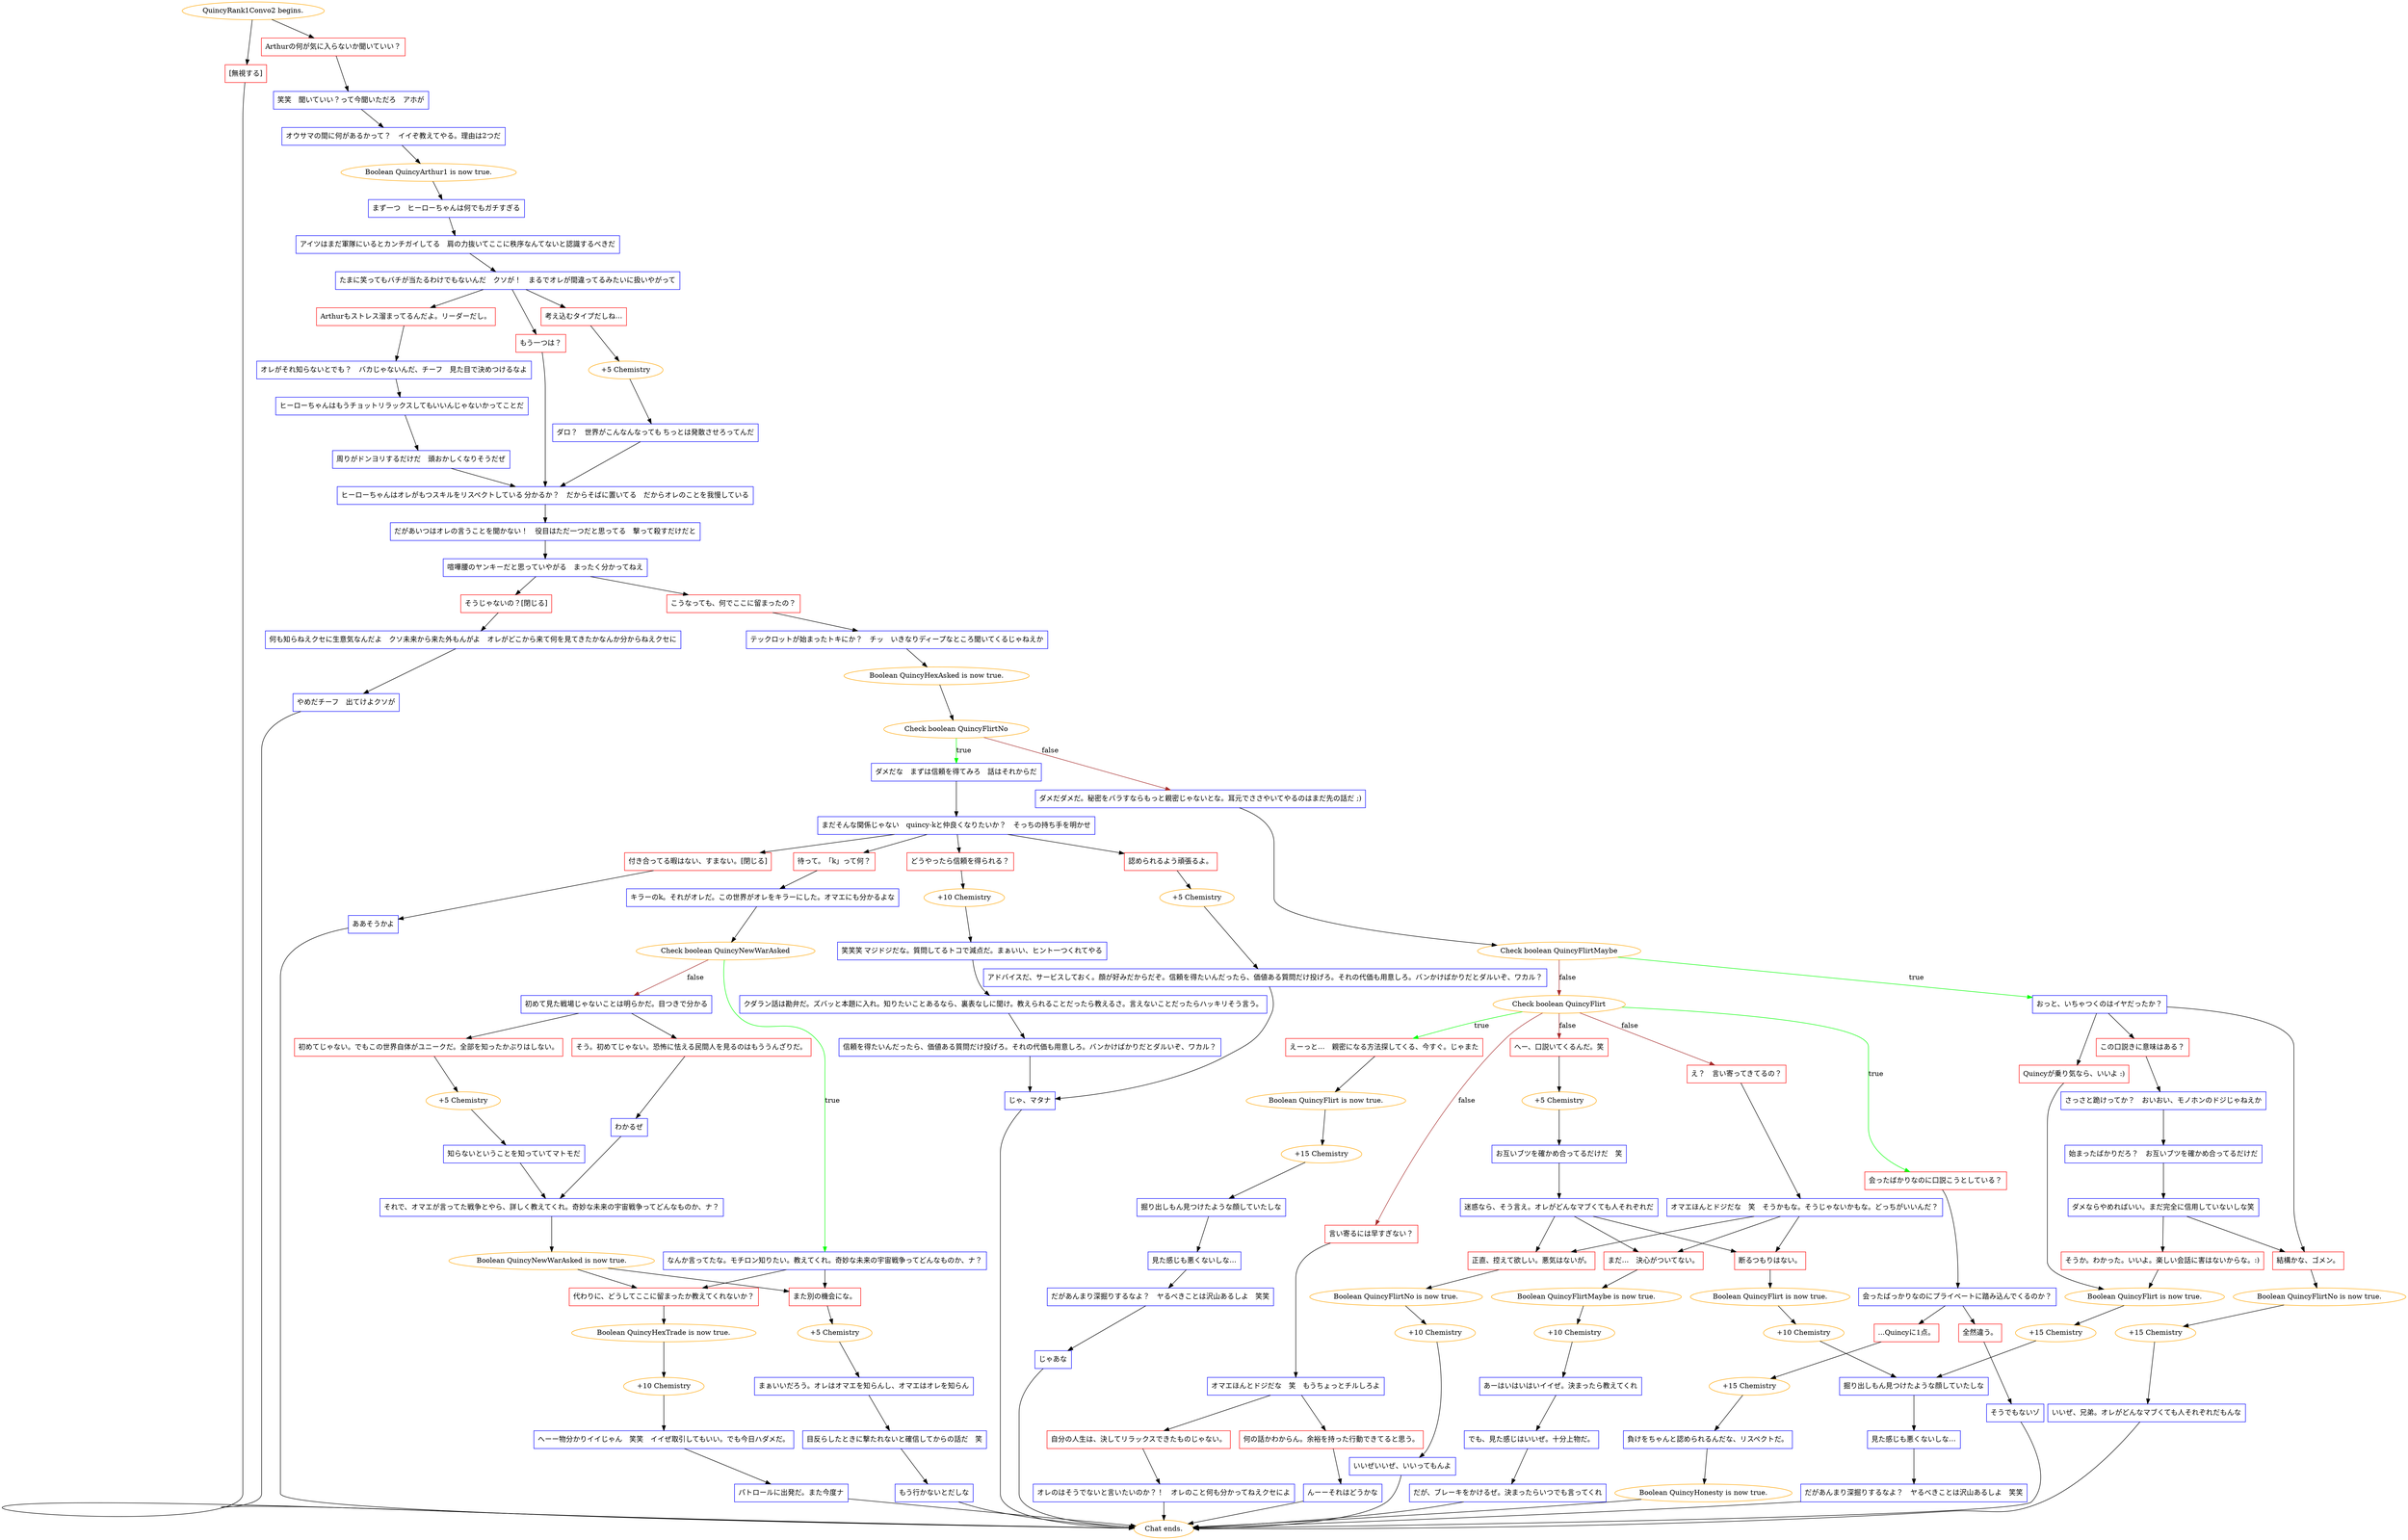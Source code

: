digraph {
	"QuincyRank1Convo2 begins." [color=orange];
		"QuincyRank1Convo2 begins." -> j826756862;
		"QuincyRank1Convo2 begins." -> j85835136;
	j826756862 [label="Arthurの何が気に入らないか聞いていい？",shape=box,color=red];
		j826756862 -> j2093359221;
	j85835136 [label="[無視する]",shape=box,color=red];
		j85835136 -> "Chat ends.";
	j2093359221 [label="笑笑　聞いていい？って今聞いただろ　アホが",shape=box,color=blue];
		j2093359221 -> j3778391605;
	"Chat ends." [color=orange];
	j3778391605 [label="オウサマの間に何があるかって？　イイぞ教えてやる。理由は2つだ",shape=box,color=blue];
		j3778391605 -> j47227508;
	j47227508 [label="Boolean QuincyArthur1 is now true.",color=orange];
		j47227508 -> j1431347776;
	j1431347776 [label="まず一つ　ヒーローちゃんは何でもガチすぎる",shape=box,color=blue];
		j1431347776 -> j393847545;
	j393847545 [label="アイツはまだ軍隊にいるとカンチガイしてる　肩の力抜いてここに秩序なんてないと認識するべきだ",shape=box,color=blue];
		j393847545 -> j2634791642;
	j2634791642 [label="たまに笑ってもバチが当たるわけでもないんだ　クソが！　まるでオレが間違ってるみたいに扱いやがって",shape=box,color=blue];
		j2634791642 -> j1398338301;
		j2634791642 -> j2708120999;
		j2634791642 -> j2011267617;
	j1398338301 [label="Arthurもストレス溜まってるんだよ。リーダーだし。",shape=box,color=red];
		j1398338301 -> j1272566978;
	j2708120999 [label="考え込むタイプだしね…",shape=box,color=red];
		j2708120999 -> j2343734189;
	j2011267617 [label="もう一つは？",shape=box,color=red];
		j2011267617 -> j119261840;
	j1272566978 [label="オレがそれ知らないとでも？　バカじゃないんだ、チーフ　見た目で決めつけるなよ",shape=box,color=blue];
		j1272566978 -> j718828385;
	j2343734189 [label="+5 Chemistry",color=orange];
		j2343734189 -> j4074507483;
	j119261840 [label="ヒーローちゃんはオレがもつスキルをリスペクトしている 分かるか？　だからそばに置いてる　だからオレのことを我慢している",shape=box,color=blue];
		j119261840 -> j319733696;
	j718828385 [label="ヒーローちゃんはもうチョットリラックスしてもいいんじゃないかってことだ",shape=box,color=blue];
		j718828385 -> j2156171390;
	j4074507483 [label="ダロ？　世界がこんなんなっても ちっとは発散させろってんだ",shape=box,color=blue];
		j4074507483 -> j119261840;
	j319733696 [label="だがあいつはオレの言うことを聞かない！　役目はただ一つだと思ってる　撃って殺すだけだと",shape=box,color=blue];
		j319733696 -> j2187548356;
	j2156171390 [label="周りがドンヨリするだけだ　頭おかしくなりそうだぜ",shape=box,color=blue];
		j2156171390 -> j119261840;
	j2187548356 [label="喧嘩腰のヤンキーだと思っていやがる　まったく分かってねえ",shape=box,color=blue];
		j2187548356 -> j3911361166;
		j2187548356 -> j77900855;
	j3911361166 [label="こうなっても、何でここに留まったの？",shape=box,color=red];
		j3911361166 -> j2292614481;
	j77900855 [label="そうじゃないの？[閉じる]",shape=box,color=red];
		j77900855 -> j3964520452;
	j2292614481 [label="テックロットが始まったトキにか？　チッ　いきなりディープなところ聞いてくるじゃねえか",shape=box,color=blue];
		j2292614481 -> j1401596010;
	j3964520452 [label="何も知らねえクセに生意気なんだよ　クソ未来から来た外もんがよ　オレがどこから来て何を見てきたかなんか分からねえクセに",shape=box,color=blue];
		j3964520452 -> j2963736206;
	j1401596010 [label="Boolean QuincyHexAsked is now true.",color=orange];
		j1401596010 -> j2047830210;
	j2963736206 [label="やめだチーフ　出てけよクソが",shape=box,color=blue];
		j2963736206 -> "Chat ends.";
	j2047830210 [label="Check boolean QuincyFlirtNo",color=orange];
		j2047830210 -> j3803370967 [label=true,color=green];
		j2047830210 -> j3654000107 [label=false,color=brown];
	j3803370967 [label="ダメだな　まずは信頼を得てみろ　話はそれからだ",shape=box,color=blue];
		j3803370967 -> j1367758819;
	j3654000107 [label="ダメだダメだ。秘密をバラすならもっと親密じゃないとな。耳元でささやいてやるのはまだ先の話だ ;)",shape=box,color=blue];
		j3654000107 -> j312864714;
	j1367758819 [label="まだそんな関係じゃない　quincy-kと仲良くなりたいか？　そっちの持ち手を明かせ",shape=box,color=blue];
		j1367758819 -> j876292620;
		j1367758819 -> j2635218506;
		j1367758819 -> j503910627;
		j1367758819 -> j1961578345;
	j312864714 [label="Check boolean QuincyFlirtMaybe",color=orange];
		j312864714 -> j978515179 [label=true,color=green];
		j312864714 -> j1749849566 [label=false,color=brown];
	j876292620 [label="認められるよう頑張るよ。",shape=box,color=red];
		j876292620 -> j2507929719;
	j2635218506 [label="どうやったら信頼を得られる？",shape=box,color=red];
		j2635218506 -> j3781477707;
	j503910627 [label="待って。「k」って何？",shape=box,color=red];
		j503910627 -> j1715739837;
	j1961578345 [label="付き合ってる暇はない、すまない。[閉じる]",shape=box,color=red];
		j1961578345 -> j496141954;
	j978515179 [label="おっと、いちゃつくのはイヤだったか？",shape=box,color=blue];
		j978515179 -> j2370082700;
		j978515179 -> j3024194061;
		j978515179 -> j1574545198;
	j1749849566 [label="Check boolean QuincyFlirt",color=orange];
		j1749849566 -> j3367522956 [label=true,color=green];
		j1749849566 -> j164492739 [label=true,color=green];
		j1749849566 -> j2668684756 [label=false,color=brown];
		j1749849566 -> j1801919229 [label=false,color=brown];
		j1749849566 -> j1123825217 [label=false,color=brown];
	j2507929719 [label="+5 Chemistry",color=orange];
		j2507929719 -> j1616848971;
	j3781477707 [label="+10 Chemistry",color=orange];
		j3781477707 -> j2177643781;
	j1715739837 [label="キラーのk。それがオレだ。この世界がオレをキラーにした。オマエにも分かるよな",shape=box,color=blue];
		j1715739837 -> j1301339131;
	j496141954 [label="ああそうかよ",shape=box,color=blue];
		j496141954 -> "Chat ends.";
	j2370082700 [label="この口説きに意味はある？",shape=box,color=red];
		j2370082700 -> j493383012;
	j3024194061 [label="Quincyが乗り気なら、いいよ :)",shape=box,color=red];
		j3024194061 -> j747857496;
	j1574545198 [label="結構かな、ゴメン。",shape=box,color=red];
		j1574545198 -> j2514376326;
	j3367522956 [label="えーっと…　親密になる方法探してくる、今すぐ。じゃまた",shape=box,color=red];
		j3367522956 -> j2005119918;
	j164492739 [label="会ったばかりなのに口説こうとしている？",shape=box,color=red];
		j164492739 -> j4167466613;
	j2668684756 [label="言い寄るには早すぎない？",shape=box,color=red];
		j2668684756 -> j3221351737;
	j1801919229 [label="え？　言い寄ってきてるの？",shape=box,color=red];
		j1801919229 -> j3475097559;
	j1123825217 [label="へー、口説いてくるんだ。笑",shape=box,color=red];
		j1123825217 -> j3551062104;
	j1616848971 [label="アドバイスだ、サービスしておく。顔が好みだからだぞ。信頼を得たいんだったら、価値ある質問だけ投げろ。それの代価も用意しろ。バンかけばかりだとダルいぞ、ワカル？",shape=box,color=blue];
		j1616848971 -> j1736323390;
	j2177643781 [label="笑笑笑 マジドジだな。質問してるトコで減点だ。まぁいい、ヒント一つくれてやる",shape=box,color=blue];
		j2177643781 -> j1647269012;
	j1301339131 [label="Check boolean QuincyNewWarAsked",color=orange];
		j1301339131 -> j88147270 [label=true,color=green];
		j1301339131 -> j3963076177 [label=false,color=brown];
	j493383012 [label="さっさと跪けってか？　おいおい、モノホンのドジじゃねえか",shape=box,color=blue];
		j493383012 -> j399387679;
	j747857496 [label="Boolean QuincyFlirt is now true.",color=orange];
		j747857496 -> j960703189;
	j2514376326 [label="Boolean QuincyFlirtNo is now true.",color=orange];
		j2514376326 -> j3913709031;
	j2005119918 [label="Boolean QuincyFlirt is now true.",color=orange];
		j2005119918 -> j3237730420;
	j4167466613 [label="会ったばっかりなのにプライベートに踏み込んでくるのか？",shape=box,color=blue];
		j4167466613 -> j1982339107;
		j4167466613 -> j3081081862;
	j3221351737 [label="オマエほんとドジだな　笑　もうちょっとチルしろよ",shape=box,color=blue];
		j3221351737 -> j1950551712;
		j3221351737 -> j1533944837;
	j3475097559 [label="オマエほんとドジだな　笑　そうかもな。そうじゃないかもな。どっちがいいんだ？",shape=box,color=blue];
		j3475097559 -> j3347958756;
		j3475097559 -> j4172949991;
		j3475097559 -> j3933090295;
	j3551062104 [label="+5 Chemistry",color=orange];
		j3551062104 -> j2470818002;
	j1736323390 [label="じゃ、マタナ",shape=box,color=blue];
		j1736323390 -> "Chat ends.";
	j1647269012 [label="クダラン話は勘弁だ。ズバッと本題に入れ。知りたいことあるなら、裏表なしに聞け。教えられることだったら教えるさ。言えないことだったらハッキリそう言う。",shape=box,color=blue];
		j1647269012 -> j1438281861;
	j88147270 [label="なんか言ってたな。モチロン知りたい。教えてくれ。奇妙な未来の宇宙戦争ってどんなものか、ナ？",shape=box,color=blue];
		j88147270 -> j3006942054;
		j88147270 -> j2132506858;
	j3963076177 [label="初めて見た戦場じゃないことは明らかだ。目つきで分かる",shape=box,color=blue];
		j3963076177 -> j2596759043;
		j3963076177 -> j2554973433;
	j399387679 [label="始まったばかりだろ？　お互いブツを確かめ合ってるだけだ",shape=box,color=blue];
		j399387679 -> j643356939;
	j960703189 [label="+15 Chemistry",color=orange];
		j960703189 -> j1099101798;
	j3913709031 [label="+15 Chemistry",color=orange];
		j3913709031 -> j192633266;
	j3237730420 [label="+15 Chemistry",color=orange];
		j3237730420 -> j2120118290;
	j1982339107 [label="...Quincyに1点。",shape=box,color=red];
		j1982339107 -> j161821946;
	j3081081862 [label="全然違う。",shape=box,color=red];
		j3081081862 -> j3939587720;
	j1950551712 [label="自分の人生は、決してリラックスできたものじゃない。",shape=box,color=red];
		j1950551712 -> j4240942826;
	j1533944837 [label="何の話かわからん。余裕を持った行動できてると思う。",shape=box,color=red];
		j1533944837 -> j870646743;
	j3347958756 [label="断るつもりはない。",shape=box,color=red];
		j3347958756 -> j1816813036;
	j4172949991 [label="まだ…　決心がついてない。",shape=box,color=red];
		j4172949991 -> j1254997329;
	j3933090295 [label="正直、控えて欲しい。悪気はないが。",shape=box,color=red];
		j3933090295 -> j3037090119;
	j2470818002 [label="お互いブツを確かめ合ってるだけだ　笑",shape=box,color=blue];
		j2470818002 -> j2445157799;
	j1438281861 [label="信頼を得たいんだったら、価値ある質問だけ投げろ。それの代価も用意しろ。バンかけばかりだとダルいぞ、ワカル？",shape=box,color=blue];
		j1438281861 -> j1736323390;
	j3006942054 [label="代わりに、どうしてここに留まったか教えてくれないか？",shape=box,color=red];
		j3006942054 -> j2527115231;
	j2132506858 [label="また別の機会にな。",shape=box,color=red];
		j2132506858 -> j260869375;
	j2596759043 [label="そう。初めてじゃない。恐怖に怯える民間人を見るのはもううんざりだ。",shape=box,color=red];
		j2596759043 -> j1972421874;
	j2554973433 [label="初めてじゃない。でもこの世界自体がユニークだ。全部を知ったかぶりはしない。",shape=box,color=red];
		j2554973433 -> j4139071938;
	j643356939 [label="ダメならやめればいい。まだ完全に信用していないしな笑",shape=box,color=blue];
		j643356939 -> j3322431171;
		j643356939 -> j1574545198;
	j1099101798 [label="掘り出しもん見つけたような顔していたしな",shape=box,color=blue];
		j1099101798 -> j3479941266;
	j192633266 [label="いいぜ、兄弟。オレがどんなマブくても人それぞれだもんな",shape=box,color=blue];
		j192633266 -> "Chat ends.";
	j2120118290 [label="掘り出しもん見つけたような顔していたしな",shape=box,color=blue];
		j2120118290 -> j2341342246;
	j161821946 [label="+15 Chemistry",color=orange];
		j161821946 -> j3416453218;
	j3939587720 [label="そうでもないゾ",shape=box,color=blue];
		j3939587720 -> "Chat ends.";
	j4240942826 [label="オレのはそうでないと言いたいのか？！　オレのこと何も分かってねえクセによ",shape=box,color=blue];
		j4240942826 -> "Chat ends.";
	j870646743 [label="んーーそれはどうかな",shape=box,color=blue];
		j870646743 -> "Chat ends.";
	j1816813036 [label="Boolean QuincyFlirt is now true.",color=orange];
		j1816813036 -> j790504864;
	j1254997329 [label="Boolean QuincyFlirtMaybe is now true.",color=orange];
		j1254997329 -> j4208569848;
	j3037090119 [label="Boolean QuincyFlirtNo is now true.",color=orange];
		j3037090119 -> j3394205013;
	j2445157799 [label="迷惑なら、そう言え。オレがどんなマブくても人それぞれだ",shape=box,color=blue];
		j2445157799 -> j3347958756;
		j2445157799 -> j4172949991;
		j2445157799 -> j3933090295;
	j2527115231 [label="Boolean QuincyHexTrade is now true.",color=orange];
		j2527115231 -> j3877424442;
	j260869375 [label="+5 Chemistry",color=orange];
		j260869375 -> j2835064293;
	j1972421874 [label="わかるぜ",shape=box,color=blue];
		j1972421874 -> j2959850799;
	j4139071938 [label="+5 Chemistry",color=orange];
		j4139071938 -> j3780017471;
	j3322431171 [label="そうか。わかった。いいよ。楽しい会話に害はないからな。:)",shape=box,color=red];
		j3322431171 -> j747857496;
	j3479941266 [label="見た感じも悪くないしな…",shape=box,color=blue];
		j3479941266 -> j3664342929;
	j2341342246 [label="見た感じも悪くないしな…",shape=box,color=blue];
		j2341342246 -> j93598721;
	j3416453218 [label="負けをちゃんと認められるんだな、リスペクトだ。",shape=box,color=blue];
		j3416453218 -> j4153838995;
	j790504864 [label="+10 Chemistry",color=orange];
		j790504864 -> j1099101798;
	j4208569848 [label="+10 Chemistry",color=orange];
		j4208569848 -> j2685776914;
	j3394205013 [label="+10 Chemistry",color=orange];
		j3394205013 -> j3676971454;
	j3877424442 [label="+10 Chemistry",color=orange];
		j3877424442 -> j3894183785;
	j2835064293 [label="まぁいいだろう。オレはオマエを知らんし、オマエはオレを知らん",shape=box,color=blue];
		j2835064293 -> j1882979581;
	j2959850799 [label="それで、オマエが言ってた戦争とやら、詳しく教えてくれ。奇妙な未来の宇宙戦争ってどんなものか、ナ？",shape=box,color=blue];
		j2959850799 -> j661393063;
	j3780017471 [label="知らないということを知っていてマトモだ",shape=box,color=blue];
		j3780017471 -> j2959850799;
	j3664342929 [label="だがあんまり深掘りするなよ？　ヤるべきことは沢山あるしよ　笑笑",shape=box,color=blue];
		j3664342929 -> "Chat ends.";
	j93598721 [label="だがあんまり深掘りするなよ？　ヤるべきことは沢山あるしよ　笑笑",shape=box,color=blue];
		j93598721 -> j165679978;
	j4153838995 [label="Boolean QuincyHonesty is now true.",color=orange];
		j4153838995 -> "Chat ends.";
	j2685776914 [label="あーはいはいはいイイぜ。決まったら教えてくれ",shape=box,color=blue];
		j2685776914 -> j2879846288;
	j3676971454 [label="いいぜいいぜ、いいってもんよ",shape=box,color=blue];
		j3676971454 -> "Chat ends.";
	j3894183785 [label="へーー物分かりイイじゃん　笑笑　イイぜ取引してもいい。でも今日ハダメだ。",shape=box,color=blue];
		j3894183785 -> j329794523;
	j1882979581 [label="目反らしたときに撃たれないと確信してからの話だ　笑",shape=box,color=blue];
		j1882979581 -> j3871514534;
	j661393063 [label="Boolean QuincyNewWarAsked is now true.",color=orange];
		j661393063 -> j3006942054;
		j661393063 -> j2132506858;
	j165679978 [label="じゃあな",shape=box,color=blue];
		j165679978 -> "Chat ends.";
	j2879846288 [label="でも、見た感じはいいぜ。十分上物だ。",shape=box,color=blue];
		j2879846288 -> j3594794315;
	j329794523 [label="パトロールに出発だ。また今度ナ",shape=box,color=blue];
		j329794523 -> "Chat ends.";
	j3871514534 [label="もう行かないとだしな",shape=box,color=blue];
		j3871514534 -> "Chat ends.";
	j3594794315 [label="だが、ブレーキをかけるぜ。決まったらいつでも言ってくれ",shape=box,color=blue];
		j3594794315 -> "Chat ends.";
}
